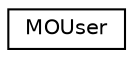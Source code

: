 digraph G
{
  edge [fontname="Helvetica",fontsize="10",labelfontname="Helvetica",labelfontsize="10"];
  node [fontname="Helvetica",fontsize="10",shape=record];
  rankdir=LR;
  Node1 [label="MOUser",height=0.2,width=0.4,color="black", fillcolor="white", style="filled",URL="$interface_m_o_user.html",tooltip="The class keeps the properties of Core Data User, which are describing user, such as user&#39;s nickname..."];
}
